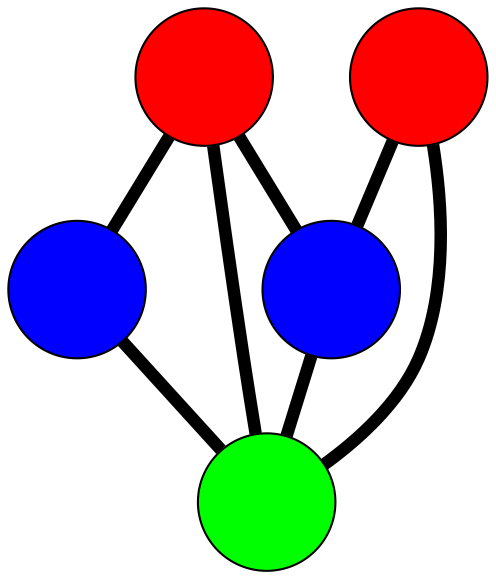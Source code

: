 graph G {
	graph [bb="-115.91,-146.06,96.412,119.37",
		overlap=false,
		sep=0.0,
		splines=true
	];
	node [color=black,
		fixedsize=true,
		fontname="Latin Modern Math",
		fontsize=42,
		height=.92,
		label="\N",
		penwidth=1,
		shape=circle,
		width=.92
	];
	edge [color=black,
		penwidth=6,
		style=bold
	];
	0	 [fillcolor=red,
		height=0.91667,
		label="",
		pos="-32.591,-54.507",
		style=filled,
		width=0.91667];
	2	 [fillcolor=blue,
		height=0.91667,
		label="",
		pos="63.412,-113.06",
		style=filled,
		width=0.91667];
	0 -- 2	 [pos="-4.306,-71.76 8.0832,-79.316 22.593,-88.167 34.997,-95.733"];
	3	 [fillcolor=blue,
		height=0.91667,
		label="",
		pos="10.672,86.374",
		style=filled,
		width=0.91667];
	0 -- 3	 [pos="-22.882,-22.891 -15.806,0.14892 -6.2564,31.247 0.84591,54.375"];
	4	 [fillcolor=green,
		height=0.91667,
		label="",
		pos="41.417,3.3924",
		style=filled,
		width=0.91667];
	0 -- 4	 [pos="-6.29,-33.931 0.68985,-28.47 8.2256,-22.575 15.201,-17.118"];
	1	 [fillcolor=red,
		height=0.91667,
		label="",
		pos="-82.91,77.805",
		style=filled,
		width=0.91667];
	1 -- 3	 [pos="-49.916,80.826 -40.971,81.645 -31.286,82.532 -22.339,83.351"];
	1 -- 4	 [pos="-54.387,60.733 -34.17,48.633 -7.1605,32.467 13.026,20.385"];
	2 -- 4	 [pos="57.285,-80.624 54.26,-64.607 50.618,-45.326 47.587,-29.277"];
	3 -- 4	 [pos="22.295,55.002 24.778,48.301 27.4,41.225 29.879,34.533"];
}
